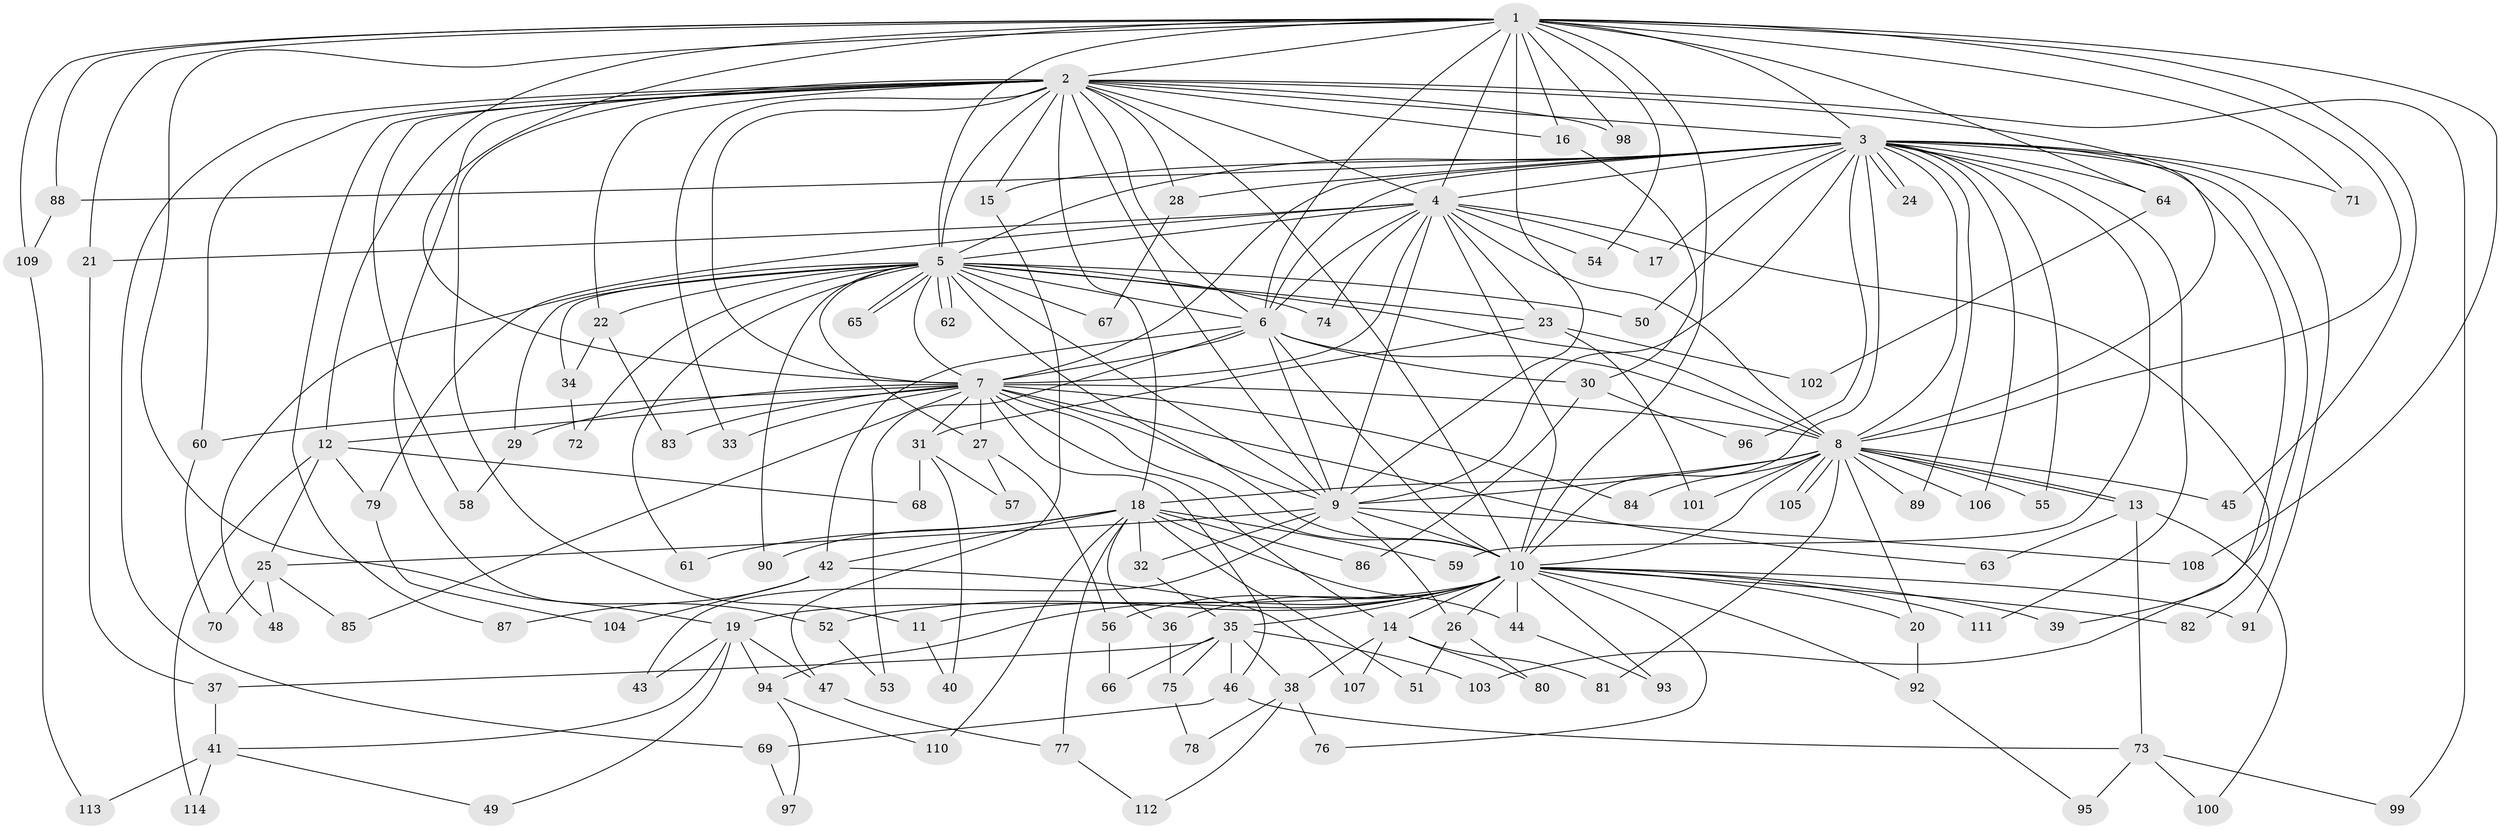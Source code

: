 // Generated by graph-tools (version 1.1) at 2025/44/03/09/25 04:44:18]
// undirected, 114 vertices, 253 edges
graph export_dot {
graph [start="1"]
  node [color=gray90,style=filled];
  1;
  2;
  3;
  4;
  5;
  6;
  7;
  8;
  9;
  10;
  11;
  12;
  13;
  14;
  15;
  16;
  17;
  18;
  19;
  20;
  21;
  22;
  23;
  24;
  25;
  26;
  27;
  28;
  29;
  30;
  31;
  32;
  33;
  34;
  35;
  36;
  37;
  38;
  39;
  40;
  41;
  42;
  43;
  44;
  45;
  46;
  47;
  48;
  49;
  50;
  51;
  52;
  53;
  54;
  55;
  56;
  57;
  58;
  59;
  60;
  61;
  62;
  63;
  64;
  65;
  66;
  67;
  68;
  69;
  70;
  71;
  72;
  73;
  74;
  75;
  76;
  77;
  78;
  79;
  80;
  81;
  82;
  83;
  84;
  85;
  86;
  87;
  88;
  89;
  90;
  91;
  92;
  93;
  94;
  95;
  96;
  97;
  98;
  99;
  100;
  101;
  102;
  103;
  104;
  105;
  106;
  107;
  108;
  109;
  110;
  111;
  112;
  113;
  114;
  1 -- 2;
  1 -- 3;
  1 -- 4;
  1 -- 5;
  1 -- 6;
  1 -- 7;
  1 -- 8;
  1 -- 9;
  1 -- 10;
  1 -- 12;
  1 -- 16;
  1 -- 19;
  1 -- 21;
  1 -- 45;
  1 -- 54;
  1 -- 64;
  1 -- 71;
  1 -- 88;
  1 -- 98;
  1 -- 108;
  1 -- 109;
  2 -- 3;
  2 -- 4;
  2 -- 5;
  2 -- 6;
  2 -- 7;
  2 -- 8;
  2 -- 9;
  2 -- 10;
  2 -- 11;
  2 -- 15;
  2 -- 16;
  2 -- 18;
  2 -- 22;
  2 -- 28;
  2 -- 33;
  2 -- 52;
  2 -- 58;
  2 -- 60;
  2 -- 69;
  2 -- 87;
  2 -- 98;
  2 -- 99;
  3 -- 4;
  3 -- 5;
  3 -- 6;
  3 -- 7;
  3 -- 8;
  3 -- 9;
  3 -- 10;
  3 -- 15;
  3 -- 17;
  3 -- 24;
  3 -- 24;
  3 -- 28;
  3 -- 39;
  3 -- 50;
  3 -- 55;
  3 -- 59;
  3 -- 64;
  3 -- 71;
  3 -- 82;
  3 -- 88;
  3 -- 89;
  3 -- 91;
  3 -- 96;
  3 -- 106;
  3 -- 111;
  4 -- 5;
  4 -- 6;
  4 -- 7;
  4 -- 8;
  4 -- 9;
  4 -- 10;
  4 -- 17;
  4 -- 21;
  4 -- 23;
  4 -- 54;
  4 -- 74;
  4 -- 79;
  4 -- 103;
  5 -- 6;
  5 -- 7;
  5 -- 8;
  5 -- 9;
  5 -- 10;
  5 -- 22;
  5 -- 23;
  5 -- 27;
  5 -- 29;
  5 -- 34;
  5 -- 48;
  5 -- 50;
  5 -- 61;
  5 -- 62;
  5 -- 62;
  5 -- 65;
  5 -- 65;
  5 -- 67;
  5 -- 72;
  5 -- 74;
  5 -- 90;
  6 -- 7;
  6 -- 8;
  6 -- 9;
  6 -- 10;
  6 -- 30;
  6 -- 42;
  6 -- 53;
  7 -- 8;
  7 -- 9;
  7 -- 10;
  7 -- 12;
  7 -- 14;
  7 -- 27;
  7 -- 29;
  7 -- 31;
  7 -- 33;
  7 -- 46;
  7 -- 60;
  7 -- 63;
  7 -- 83;
  7 -- 84;
  7 -- 85;
  8 -- 9;
  8 -- 10;
  8 -- 13;
  8 -- 13;
  8 -- 18;
  8 -- 20;
  8 -- 45;
  8 -- 55;
  8 -- 81;
  8 -- 84;
  8 -- 89;
  8 -- 101;
  8 -- 105;
  8 -- 105;
  8 -- 106;
  9 -- 10;
  9 -- 25;
  9 -- 26;
  9 -- 32;
  9 -- 43;
  9 -- 108;
  10 -- 11;
  10 -- 14;
  10 -- 19;
  10 -- 20;
  10 -- 26;
  10 -- 35;
  10 -- 36;
  10 -- 39;
  10 -- 44;
  10 -- 52;
  10 -- 56;
  10 -- 76;
  10 -- 82;
  10 -- 91;
  10 -- 92;
  10 -- 93;
  10 -- 94;
  10 -- 111;
  11 -- 40;
  12 -- 25;
  12 -- 68;
  12 -- 79;
  12 -- 114;
  13 -- 63;
  13 -- 73;
  13 -- 100;
  14 -- 38;
  14 -- 80;
  14 -- 81;
  14 -- 107;
  15 -- 47;
  16 -- 30;
  18 -- 32;
  18 -- 36;
  18 -- 42;
  18 -- 44;
  18 -- 51;
  18 -- 59;
  18 -- 61;
  18 -- 77;
  18 -- 86;
  18 -- 90;
  18 -- 110;
  19 -- 41;
  19 -- 43;
  19 -- 47;
  19 -- 49;
  19 -- 94;
  20 -- 92;
  21 -- 37;
  22 -- 34;
  22 -- 83;
  23 -- 31;
  23 -- 101;
  23 -- 102;
  25 -- 48;
  25 -- 70;
  25 -- 85;
  26 -- 51;
  26 -- 80;
  27 -- 56;
  27 -- 57;
  28 -- 67;
  29 -- 58;
  30 -- 86;
  30 -- 96;
  31 -- 40;
  31 -- 57;
  31 -- 68;
  32 -- 35;
  34 -- 72;
  35 -- 37;
  35 -- 38;
  35 -- 46;
  35 -- 66;
  35 -- 75;
  35 -- 103;
  36 -- 75;
  37 -- 41;
  38 -- 76;
  38 -- 78;
  38 -- 112;
  41 -- 49;
  41 -- 113;
  41 -- 114;
  42 -- 87;
  42 -- 104;
  42 -- 107;
  44 -- 93;
  46 -- 69;
  46 -- 73;
  47 -- 77;
  52 -- 53;
  56 -- 66;
  60 -- 70;
  64 -- 102;
  69 -- 97;
  73 -- 95;
  73 -- 99;
  73 -- 100;
  75 -- 78;
  77 -- 112;
  79 -- 104;
  88 -- 109;
  92 -- 95;
  94 -- 97;
  94 -- 110;
  109 -- 113;
}
